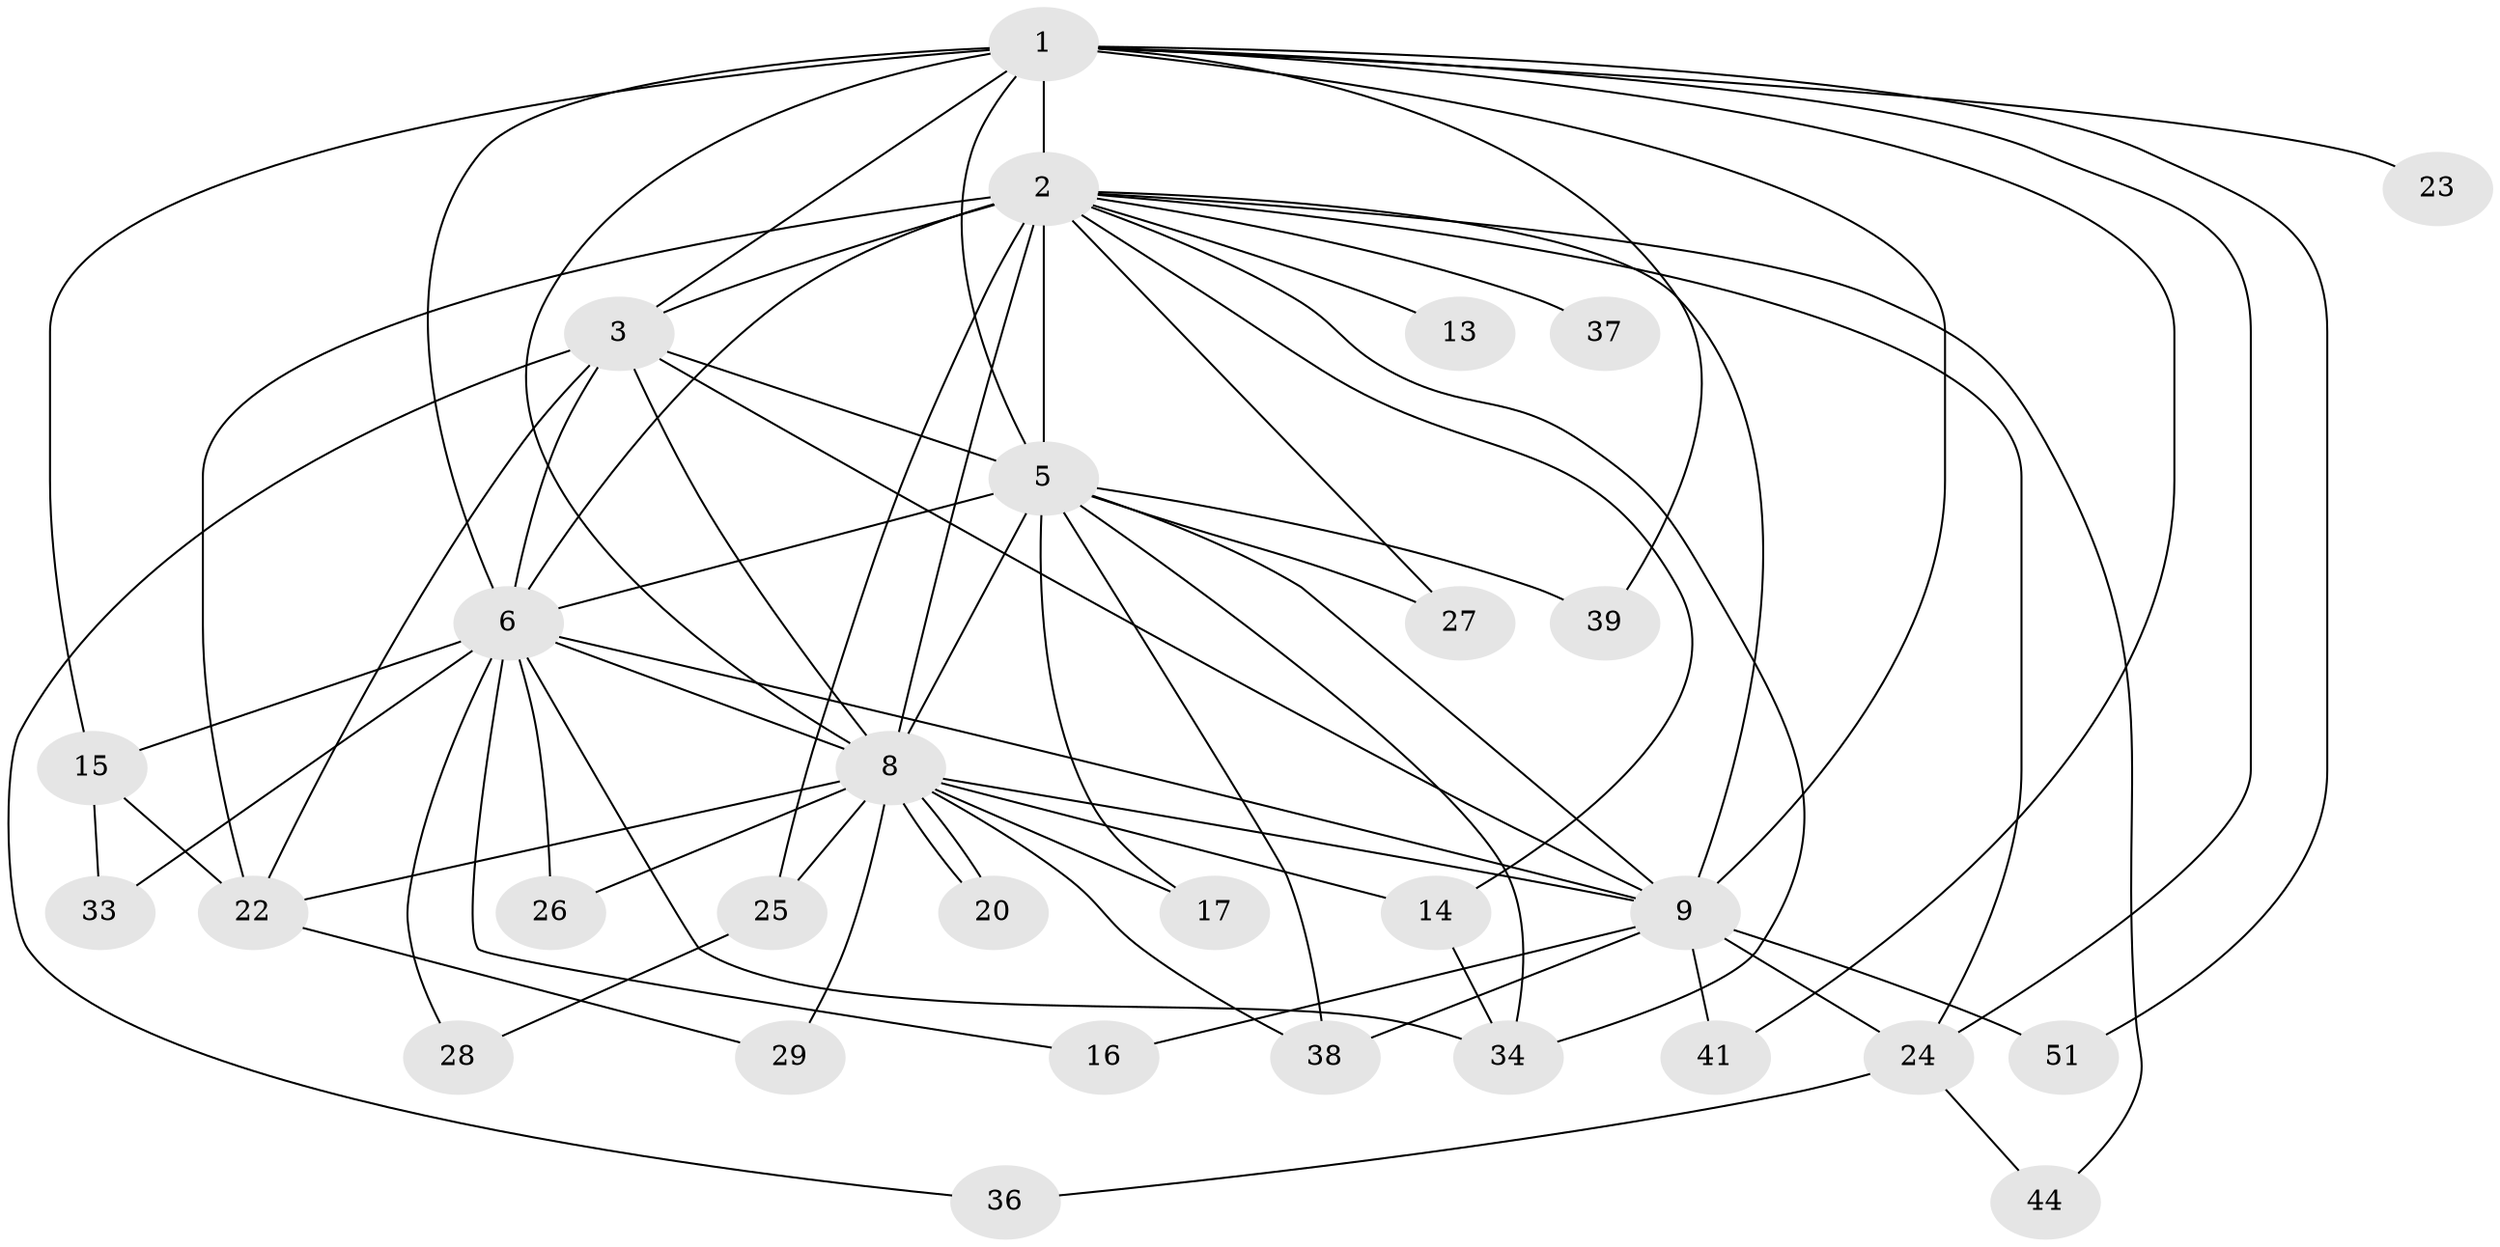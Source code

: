 // original degree distribution, {15: 0.03278688524590164, 16: 0.01639344262295082, 12: 0.01639344262295082, 18: 0.04918032786885246, 13: 0.01639344262295082, 22: 0.01639344262295082, 14: 0.01639344262295082, 5: 0.06557377049180328, 3: 0.14754098360655737, 2: 0.5573770491803278, 6: 0.01639344262295082, 4: 0.04918032786885246}
// Generated by graph-tools (version 1.1) at 2025/13/03/09/25 04:13:58]
// undirected, 30 vertices, 70 edges
graph export_dot {
graph [start="1"]
  node [color=gray90,style=filled];
  1 [super="+11"];
  2 [super="+4+7+61+47+12"];
  3 [super="+31"];
  5;
  6 [super="+18"];
  8 [super="+30+57+54+60+10"];
  9;
  13;
  14;
  15 [super="+48"];
  16;
  17;
  20;
  22;
  23;
  24 [super="+43"];
  25;
  26;
  27;
  28;
  29;
  33;
  34 [super="+35"];
  36;
  37;
  38 [super="+42"];
  39;
  41;
  44;
  51;
  1 -- 2 [weight=4];
  1 -- 3;
  1 -- 5;
  1 -- 6;
  1 -- 8 [weight=2];
  1 -- 9;
  1 -- 15 [weight=2];
  1 -- 23 [weight=2];
  1 -- 39;
  1 -- 41;
  1 -- 51;
  1 -- 24;
  2 -- 3 [weight=4];
  2 -- 5 [weight=5];
  2 -- 6 [weight=4];
  2 -- 8 [weight=9];
  2 -- 9 [weight=5];
  2 -- 13 [weight=2];
  2 -- 25;
  2 -- 27;
  2 -- 37 [weight=2];
  2 -- 44;
  2 -- 14;
  2 -- 24;
  2 -- 34;
  2 -- 22;
  3 -- 5;
  3 -- 6 [weight=2];
  3 -- 8 [weight=2];
  3 -- 9;
  3 -- 36;
  3 -- 22;
  5 -- 6;
  5 -- 8 [weight=4];
  5 -- 9;
  5 -- 17;
  5 -- 27;
  5 -- 34;
  5 -- 38;
  5 -- 39;
  6 -- 8 [weight=2];
  6 -- 9;
  6 -- 16;
  6 -- 26;
  6 -- 34;
  6 -- 33;
  6 -- 28;
  6 -- 15;
  8 -- 9 [weight=4];
  8 -- 20;
  8 -- 20;
  8 -- 26 [weight=2];
  8 -- 29;
  8 -- 38;
  8 -- 25 [weight=2];
  8 -- 14;
  8 -- 17;
  8 -- 22;
  9 -- 16;
  9 -- 41;
  9 -- 51;
  9 -- 38;
  9 -- 24;
  14 -- 34;
  15 -- 22;
  15 -- 33;
  22 -- 29;
  24 -- 36;
  24 -- 44;
  25 -- 28;
}
